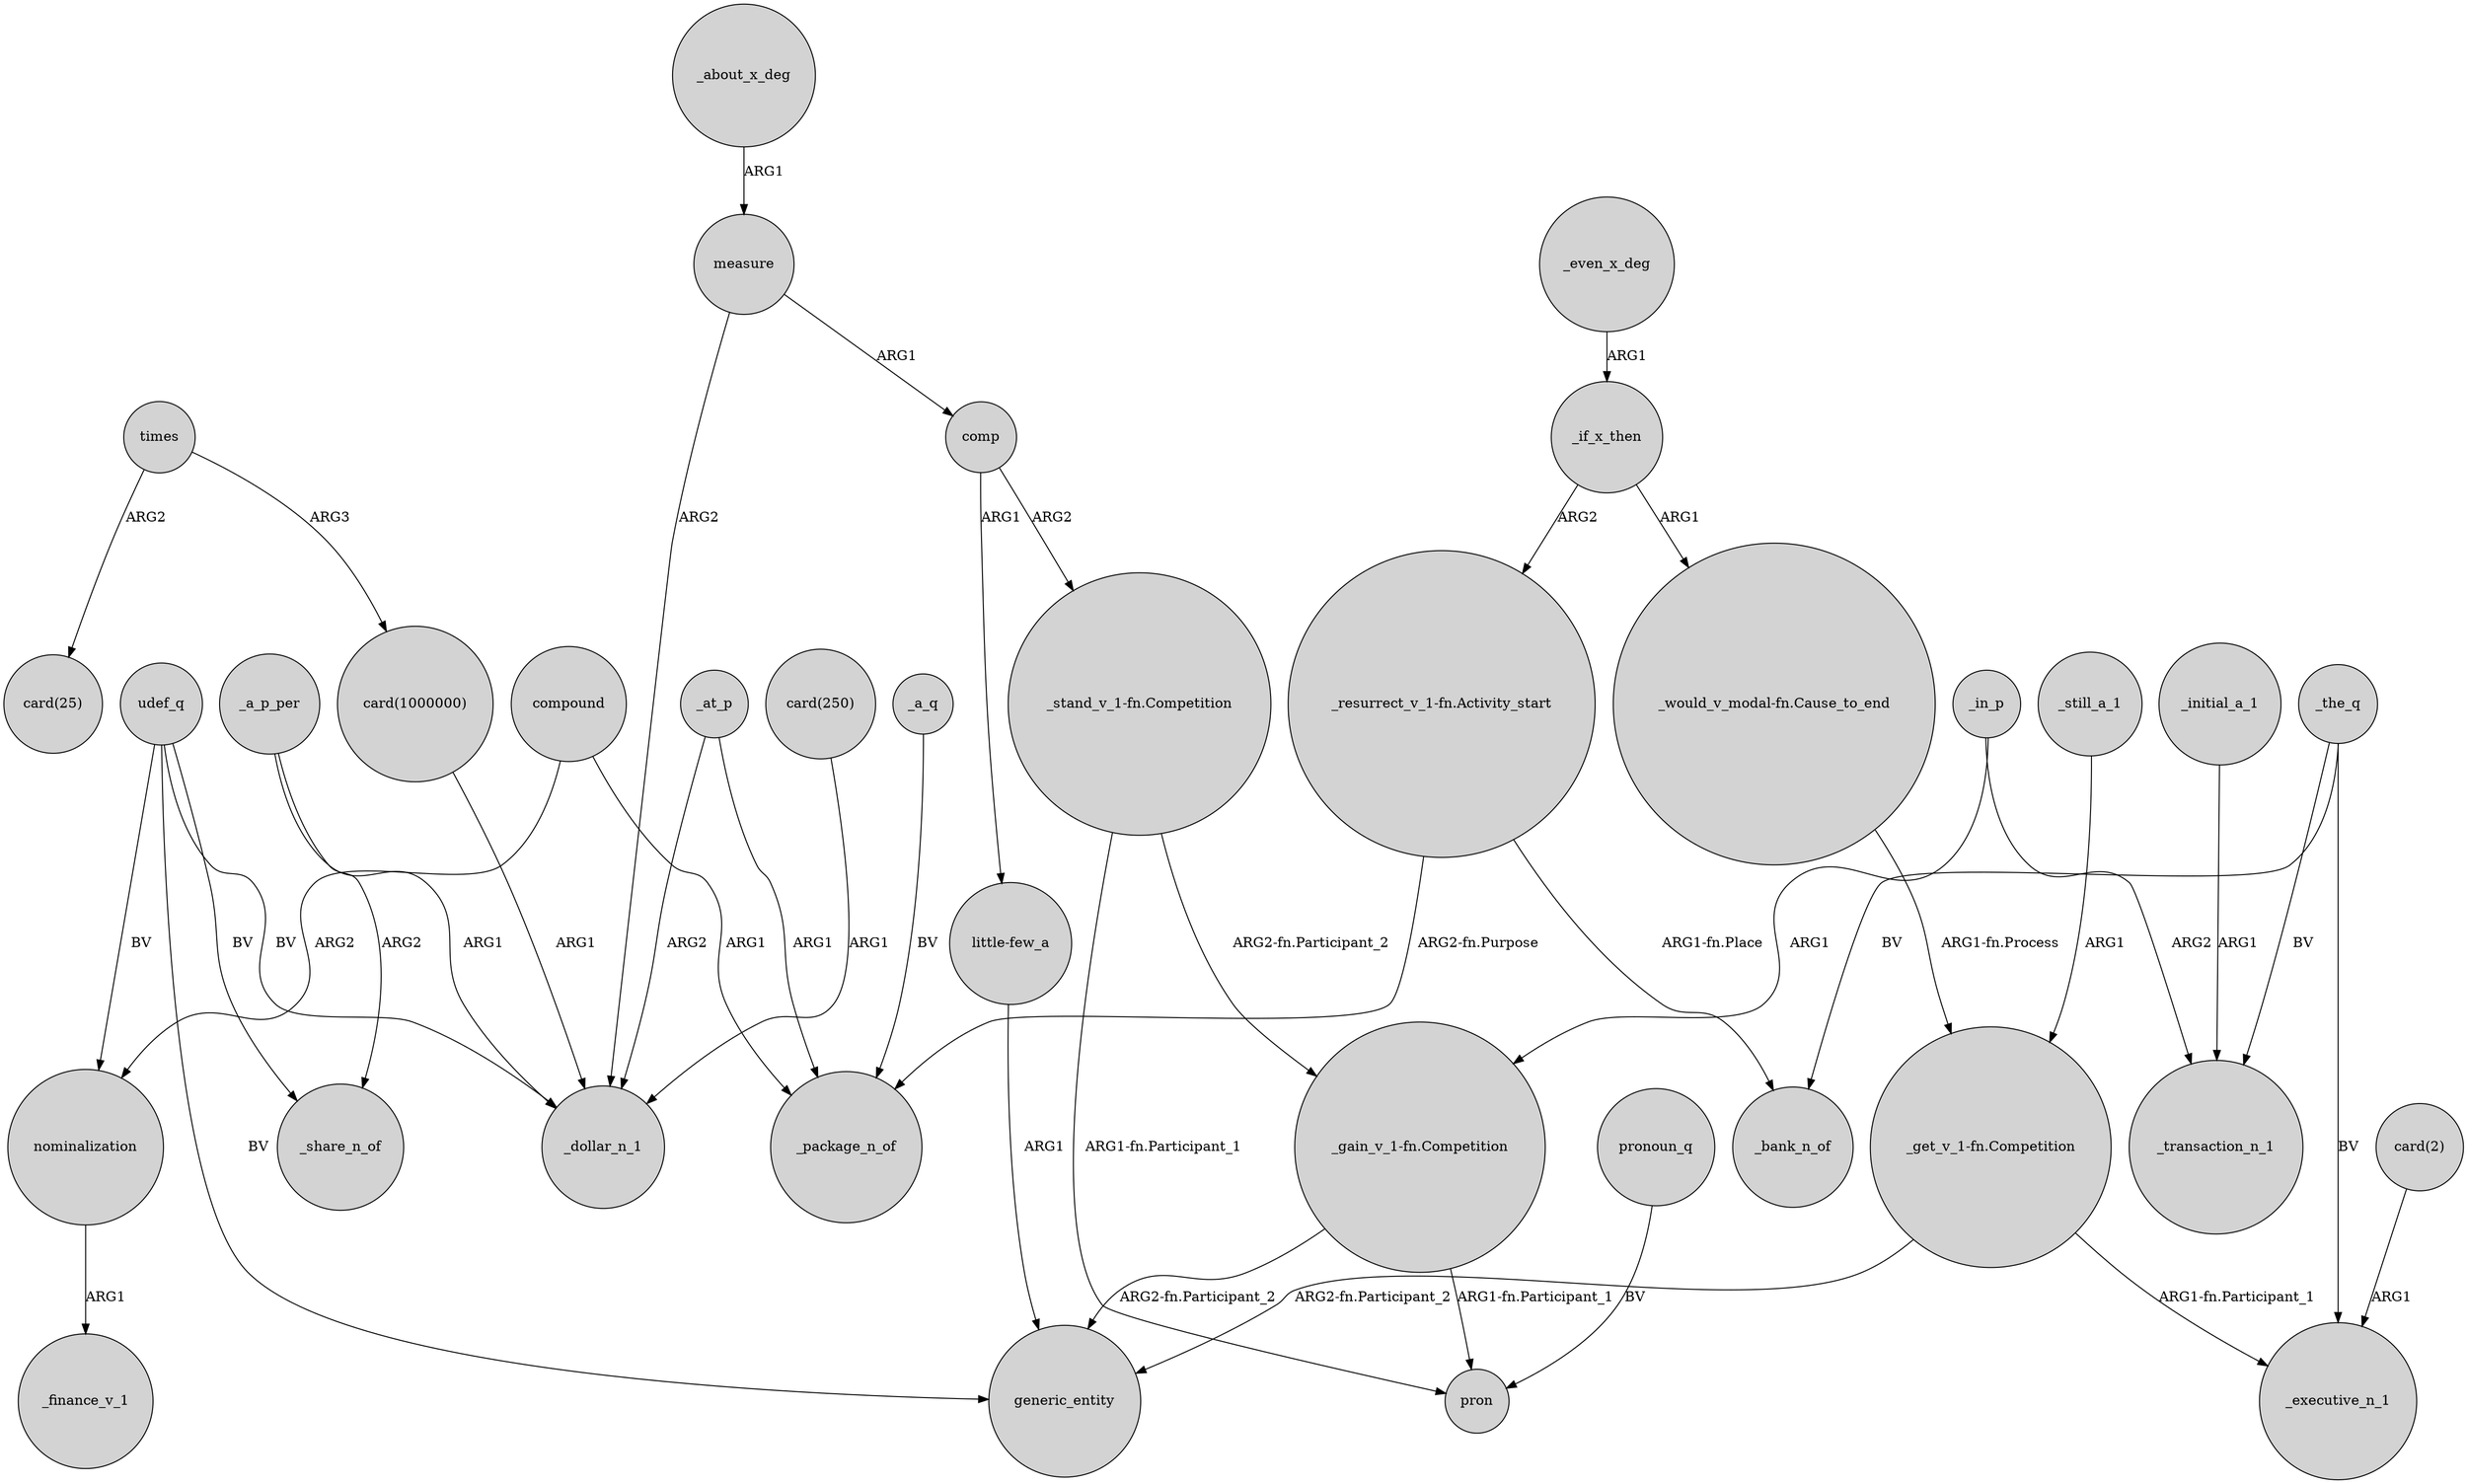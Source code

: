 digraph {
	node [shape=circle style=filled]
	comp -> "_stand_v_1-fn.Competition" [label=ARG2]
	_the_q -> _bank_n_of [label=BV]
	nominalization -> _finance_v_1 [label=ARG1]
	"_stand_v_1-fn.Competition" -> pron [label="ARG1-fn.Participant_1"]
	times -> "card(25)" [label=ARG2]
	"_gain_v_1-fn.Competition" -> generic_entity [label="ARG2-fn.Participant_2"]
	udef_q -> nominalization [label=BV]
	"_would_v_modal-fn.Cause_to_end" -> "_get_v_1-fn.Competition" [label="ARG1-fn.Process"]
	times -> "card(1000000)" [label=ARG3]
	"_get_v_1-fn.Competition" -> generic_entity [label="ARG2-fn.Participant_2"]
	_even_x_deg -> _if_x_then [label=ARG1]
	"card(2)" -> _executive_n_1 [label=ARG1]
	"little-few_a" -> generic_entity [label=ARG1]
	udef_q -> generic_entity [label=BV]
	compound -> nominalization [label=ARG2]
	pronoun_q -> pron [label=BV]
	_a_q -> _package_n_of [label=BV]
	_the_q -> _transaction_n_1 [label=BV]
	"_get_v_1-fn.Competition" -> _executive_n_1 [label="ARG1-fn.Participant_1"]
	"_stand_v_1-fn.Competition" -> "_gain_v_1-fn.Competition" [label="ARG2-fn.Participant_2"]
	_at_p -> _dollar_n_1 [label=ARG2]
	_about_x_deg -> measure [label=ARG1]
	_a_p_per -> _share_n_of [label=ARG2]
	_still_a_1 -> "_get_v_1-fn.Competition" [label=ARG1]
	_initial_a_1 -> _transaction_n_1 [label=ARG1]
	_if_x_then -> "_resurrect_v_1-fn.Activity_start" [label=ARG2]
	udef_q -> _share_n_of [label=BV]
	udef_q -> _dollar_n_1 [label=BV]
	"card(1000000)" -> _dollar_n_1 [label=ARG1]
	_in_p -> "_gain_v_1-fn.Competition" [label=ARG1]
	_a_p_per -> _dollar_n_1 [label=ARG1]
	"card(250)" -> _dollar_n_1 [label=ARG1]
	comp -> "little-few_a" [label=ARG1]
	measure -> comp [label=ARG1]
	measure -> _dollar_n_1 [label=ARG2]
	"_resurrect_v_1-fn.Activity_start" -> _package_n_of [label="ARG2-fn.Purpose"]
	_in_p -> _transaction_n_1 [label=ARG2]
	_the_q -> _executive_n_1 [label=BV]
	_at_p -> _package_n_of [label=ARG1]
	"_gain_v_1-fn.Competition" -> pron [label="ARG1-fn.Participant_1"]
	compound -> _package_n_of [label=ARG1]
	"_resurrect_v_1-fn.Activity_start" -> _bank_n_of [label="ARG1-fn.Place"]
	_if_x_then -> "_would_v_modal-fn.Cause_to_end" [label=ARG1]
}
